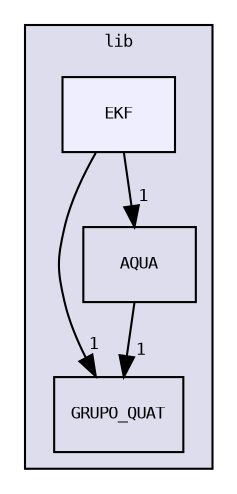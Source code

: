 digraph "lib/EKF" {
  bgcolor=transparent;
  compound=true
  node [ fontsize="8", fontname="DejaVuSansMono"];
  edge [ labelfontsize="8", labelfontname="DejaVuSansMono"];
  subgraph clusterdir_97aefd0d527b934f1d99a682da8fe6a9 {
    graph [ bgcolor="#ddddee", pencolor="black", label="lib" fontname="DejaVuSansMono", fontsize="8", URL="dir_97aefd0d527b934f1d99a682da8fe6a9.html"]
  dir_12ce51c2f27d7b7c42f475577e8e188a [shape=box label="GRUPO_QUAT" URL="dir_12ce51c2f27d7b7c42f475577e8e188a.html"];
  dir_31d08e41878a863c8a5e98e00113eeba [shape=box label="AQUA" URL="dir_31d08e41878a863c8a5e98e00113eeba.html"];
  dir_f81b21074929c51f0f8ec4455f2eeb05 [shape=box, label="EKF", style="filled", fillcolor="#eeeeff", pencolor="black", URL="dir_f81b21074929c51f0f8ec4455f2eeb05.html"];
  }
  dir_f81b21074929c51f0f8ec4455f2eeb05->dir_12ce51c2f27d7b7c42f475577e8e188a [headlabel="1", labeldistance=1.5 headhref="dir_000004_000005.html"];
  dir_f81b21074929c51f0f8ec4455f2eeb05->dir_31d08e41878a863c8a5e98e00113eeba [headlabel="1", labeldistance=1.5 headhref="dir_000004_000001.html"];
  dir_31d08e41878a863c8a5e98e00113eeba->dir_12ce51c2f27d7b7c42f475577e8e188a [headlabel="1", labeldistance=1.5 headhref="dir_000001_000005.html"];
}
